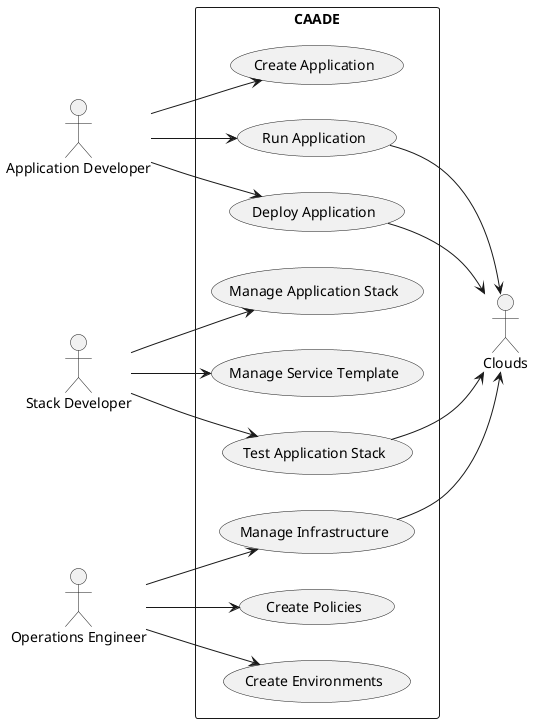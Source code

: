@startuml

left to right direction

:Application Developer: as Dev
:Stack Developer: as SDev
:Operations Engineer: as Ops
:Clouds: as Cloud

rectangle "CAADE" {
    Dev --> (Create Application)
    Dev --> (Run Application)
    Dev --> (Deploy Application)
    SDev --> (Manage Application Stack)
    SDev --> (Manage Service Template)
    SDev --> (Test Application Stack)
    Ops --> (Manage Infrastructure)
    Ops --> (Create Policies)
    Ops --> (Create Environments)

    (Run Application) --> Cloud
    (Deploy Application) --> Cloud
    (Manage Infrastructure) --> Cloud
    (Test Application Stack) --> Cloud
}


@enduml
